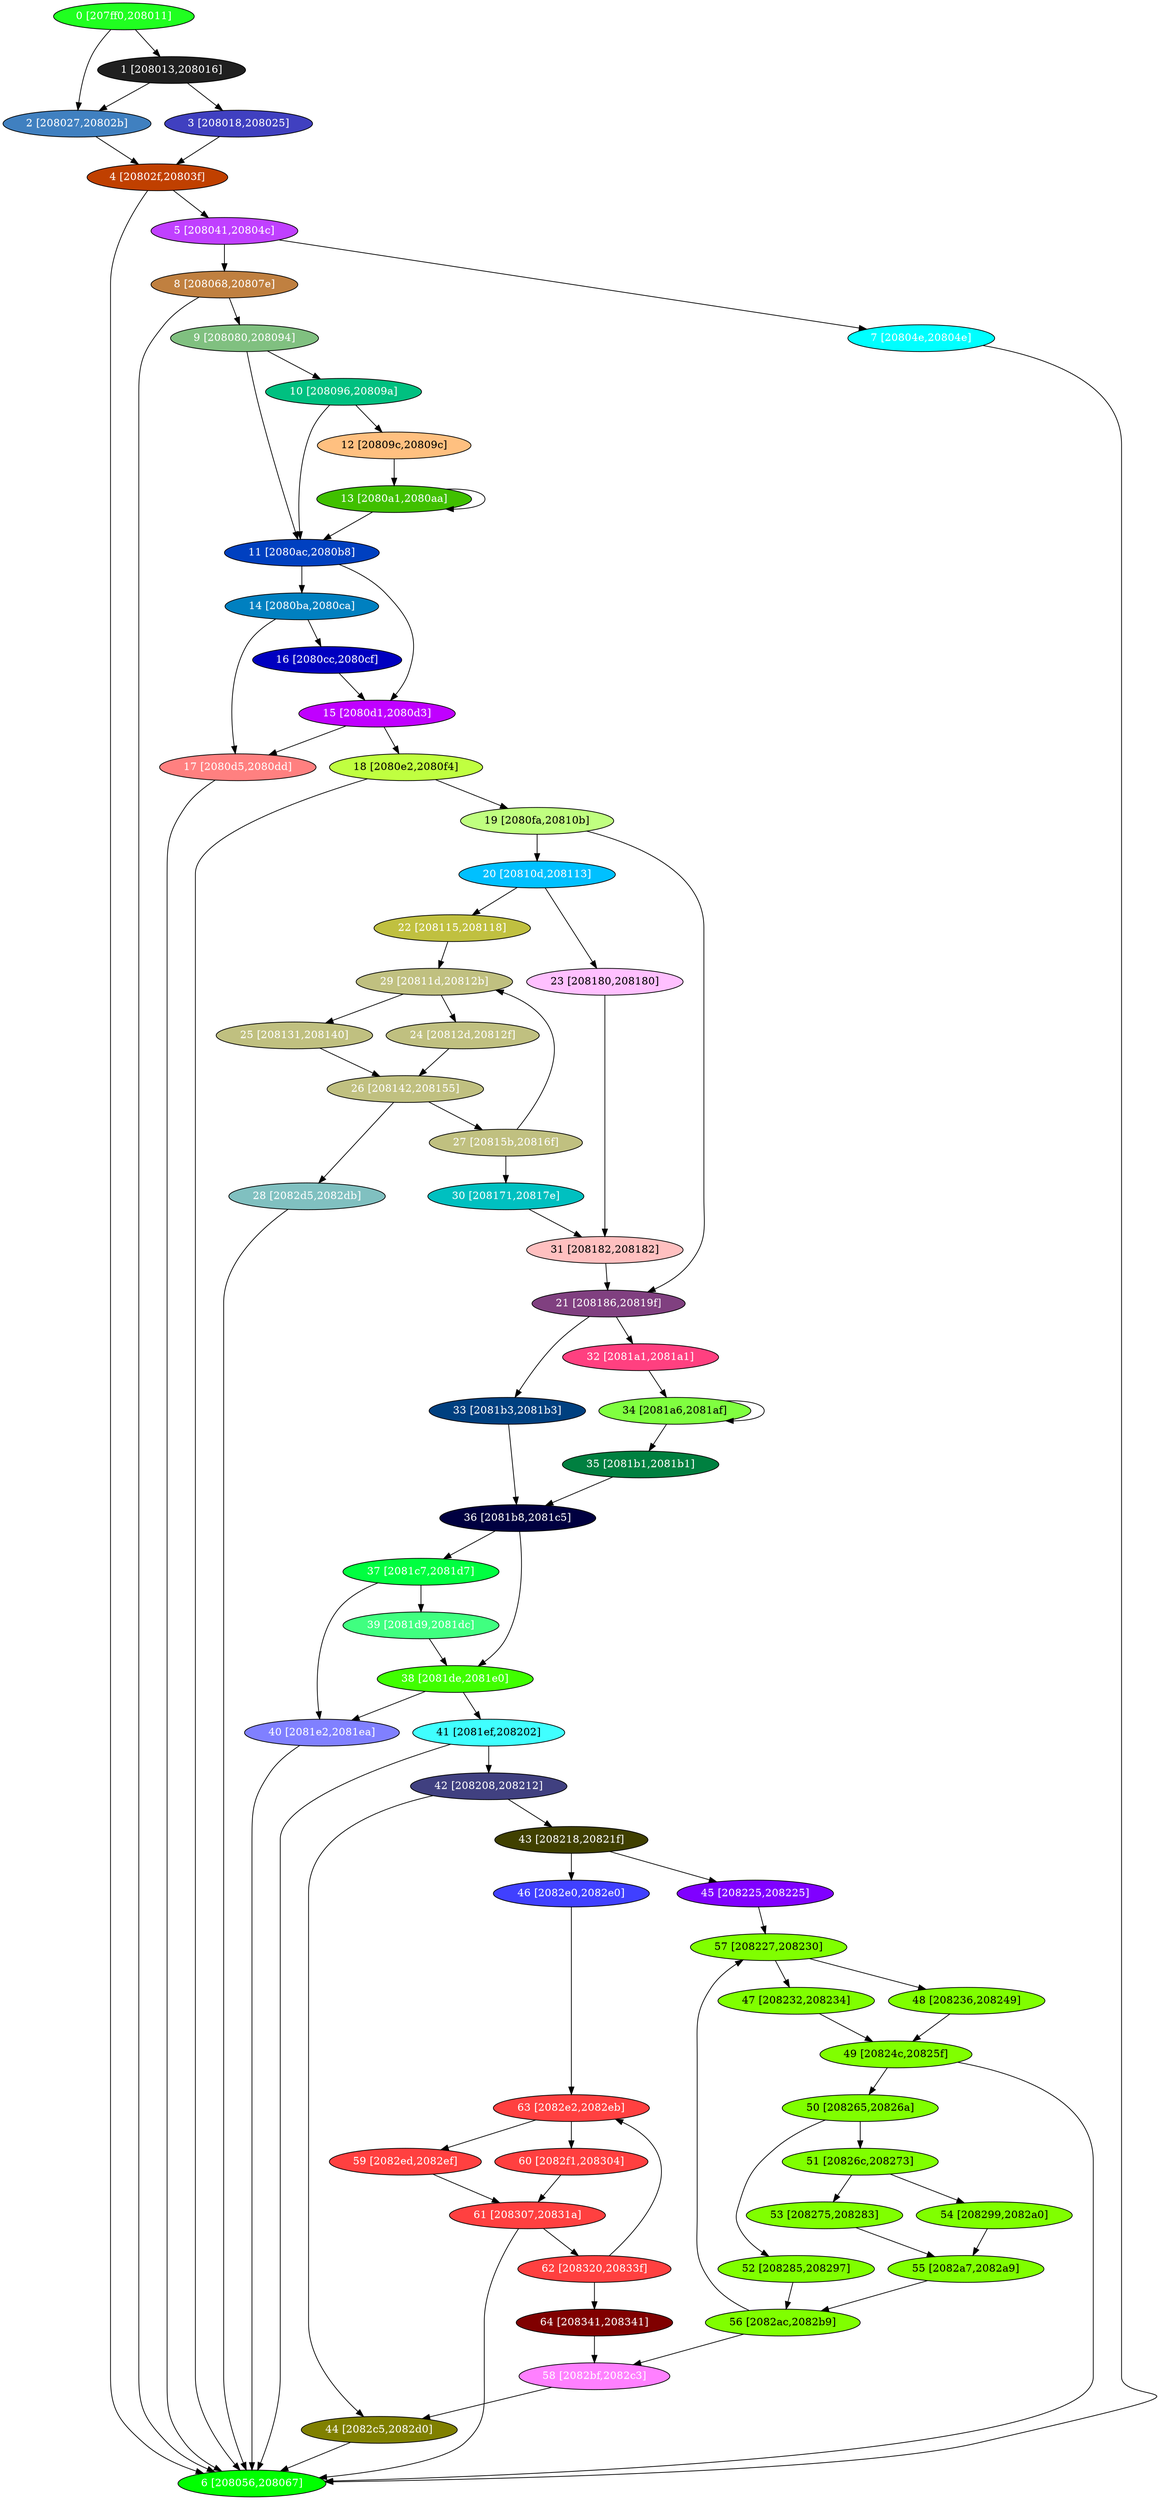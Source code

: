 diGraph libnss3{
	libnss3_0  [style=filled fillcolor="#20FF20" fontcolor="#ffffff" shape=oval label="0 [207ff0,208011]"]
	libnss3_1  [style=filled fillcolor="#202020" fontcolor="#ffffff" shape=oval label="1 [208013,208016]"]
	libnss3_2  [style=filled fillcolor="#4080C0" fontcolor="#ffffff" shape=oval label="2 [208027,20802b]"]
	libnss3_3  [style=filled fillcolor="#4040C0" fontcolor="#ffffff" shape=oval label="3 [208018,208025]"]
	libnss3_4  [style=filled fillcolor="#C04000" fontcolor="#ffffff" shape=oval label="4 [20802f,20803f]"]
	libnss3_5  [style=filled fillcolor="#C040FF" fontcolor="#ffffff" shape=oval label="5 [208041,20804c]"]
	libnss3_6  [style=filled fillcolor="#00FF00" fontcolor="#ffffff" shape=oval label="6 [208056,208067]"]
	libnss3_7  [style=filled fillcolor="#00FFFF" fontcolor="#ffffff" shape=oval label="7 [20804e,20804e]"]
	libnss3_8  [style=filled fillcolor="#C08040" fontcolor="#ffffff" shape=oval label="8 [208068,20807e]"]
	libnss3_9  [style=filled fillcolor="#80C080" fontcolor="#ffffff" shape=oval label="9 [208080,208094]"]
	libnss3_a  [style=filled fillcolor="#00C080" fontcolor="#ffffff" shape=oval label="10 [208096,20809a]"]
	libnss3_b  [style=filled fillcolor="#0040C0" fontcolor="#ffffff" shape=oval label="11 [2080ac,2080b8]"]
	libnss3_c  [style=filled fillcolor="#FFC080" fontcolor="#000000" shape=oval label="12 [20809c,20809c]"]
	libnss3_d  [style=filled fillcolor="#40C000" fontcolor="#ffffff" shape=oval label="13 [2080a1,2080aa]"]
	libnss3_e  [style=filled fillcolor="#0080C0" fontcolor="#ffffff" shape=oval label="14 [2080ba,2080ca]"]
	libnss3_f  [style=filled fillcolor="#C000FF" fontcolor="#ffffff" shape=oval label="15 [2080d1,2080d3]"]
	libnss3_10  [style=filled fillcolor="#0000C0" fontcolor="#ffffff" shape=oval label="16 [2080cc,2080cf]"]
	libnss3_11  [style=filled fillcolor="#FF8080" fontcolor="#ffffff" shape=oval label="17 [2080d5,2080dd]"]
	libnss3_12  [style=filled fillcolor="#C0FF40" fontcolor="#000000" shape=oval label="18 [2080e2,2080f4]"]
	libnss3_13  [style=filled fillcolor="#C0FF80" fontcolor="#000000" shape=oval label="19 [2080fa,20810b]"]
	libnss3_14  [style=filled fillcolor="#00C0FF" fontcolor="#ffffff" shape=oval label="20 [20810d,208113]"]
	libnss3_15  [style=filled fillcolor="#804080" fontcolor="#ffffff" shape=oval label="21 [208186,20819f]"]
	libnss3_16  [style=filled fillcolor="#C0C040" fontcolor="#ffffff" shape=oval label="22 [208115,208118]"]
	libnss3_17  [style=filled fillcolor="#FFC0FF" fontcolor="#000000" shape=oval label="23 [208180,208180]"]
	libnss3_18  [style=filled fillcolor="#C0C080" fontcolor="#ffffff" shape=oval label="24 [20812d,20812f]"]
	libnss3_19  [style=filled fillcolor="#C0C080" fontcolor="#ffffff" shape=oval label="25 [208131,208140]"]
	libnss3_1a  [style=filled fillcolor="#C0C080" fontcolor="#ffffff" shape=oval label="26 [208142,208155]"]
	libnss3_1b  [style=filled fillcolor="#C0C080" fontcolor="#ffffff" shape=oval label="27 [20815b,20816f]"]
	libnss3_1c  [style=filled fillcolor="#80C0C0" fontcolor="#ffffff" shape=oval label="28 [2082d5,2082db]"]
	libnss3_1d  [style=filled fillcolor="#C0C080" fontcolor="#ffffff" shape=oval label="29 [20811d,20812b]"]
	libnss3_1e  [style=filled fillcolor="#00C0C0" fontcolor="#ffffff" shape=oval label="30 [208171,20817e]"]
	libnss3_1f  [style=filled fillcolor="#FFC0C0" fontcolor="#000000" shape=oval label="31 [208182,208182]"]
	libnss3_20  [style=filled fillcolor="#FF4080" fontcolor="#ffffff" shape=oval label="32 [2081a1,2081a1]"]
	libnss3_21  [style=filled fillcolor="#004080" fontcolor="#ffffff" shape=oval label="33 [2081b3,2081b3]"]
	libnss3_22  [style=filled fillcolor="#80FF40" fontcolor="#000000" shape=oval label="34 [2081a6,2081af]"]
	libnss3_23  [style=filled fillcolor="#008040" fontcolor="#ffffff" shape=oval label="35 [2081b1,2081b1]"]
	libnss3_24  [style=filled fillcolor="#000040" fontcolor="#ffffff" shape=oval label="36 [2081b8,2081c5]"]
	libnss3_25  [style=filled fillcolor="#00FF40" fontcolor="#ffffff" shape=oval label="37 [2081c7,2081d7]"]
	libnss3_26  [style=filled fillcolor="#40FF00" fontcolor="#ffffff" shape=oval label="38 [2081de,2081e0]"]
	libnss3_27  [style=filled fillcolor="#40FF80" fontcolor="#ffffff" shape=oval label="39 [2081d9,2081dc]"]
	libnss3_28  [style=filled fillcolor="#8080FF" fontcolor="#ffffff" shape=oval label="40 [2081e2,2081ea]"]
	libnss3_29  [style=filled fillcolor="#40FFFF" fontcolor="#000000" shape=oval label="41 [2081ef,208202]"]
	libnss3_2a  [style=filled fillcolor="#404080" fontcolor="#ffffff" shape=oval label="42 [208208,208212]"]
	libnss3_2b  [style=filled fillcolor="#404000" fontcolor="#ffffff" shape=oval label="43 [208218,20821f]"]
	libnss3_2c  [style=filled fillcolor="#808000" fontcolor="#ffffff" shape=oval label="44 [2082c5,2082d0]"]
	libnss3_2d  [style=filled fillcolor="#8000FF" fontcolor="#ffffff" shape=oval label="45 [208225,208225]"]
	libnss3_2e  [style=filled fillcolor="#4040FF" fontcolor="#ffffff" shape=oval label="46 [2082e0,2082e0]"]
	libnss3_2f  [style=filled fillcolor="#80FF00" fontcolor="#000000" shape=oval label="47 [208232,208234]"]
	libnss3_30  [style=filled fillcolor="#80FF00" fontcolor="#000000" shape=oval label="48 [208236,208249]"]
	libnss3_31  [style=filled fillcolor="#80FF00" fontcolor="#000000" shape=oval label="49 [20824c,20825f]"]
	libnss3_32  [style=filled fillcolor="#80FF00" fontcolor="#000000" shape=oval label="50 [208265,20826a]"]
	libnss3_33  [style=filled fillcolor="#80FF00" fontcolor="#000000" shape=oval label="51 [20826c,208273]"]
	libnss3_34  [style=filled fillcolor="#80FF00" fontcolor="#000000" shape=oval label="52 [208285,208297]"]
	libnss3_35  [style=filled fillcolor="#80FF00" fontcolor="#000000" shape=oval label="53 [208275,208283]"]
	libnss3_36  [style=filled fillcolor="#80FF00" fontcolor="#000000" shape=oval label="54 [208299,2082a0]"]
	libnss3_37  [style=filled fillcolor="#80FF00" fontcolor="#000000" shape=oval label="55 [2082a7,2082a9]"]
	libnss3_38  [style=filled fillcolor="#80FF00" fontcolor="#000000" shape=oval label="56 [2082ac,2082b9]"]
	libnss3_39  [style=filled fillcolor="#80FF00" fontcolor="#000000" shape=oval label="57 [208227,208230]"]
	libnss3_3a  [style=filled fillcolor="#FF80FF" fontcolor="#ffffff" shape=oval label="58 [2082bf,2082c3]"]
	libnss3_3b  [style=filled fillcolor="#FF4040" fontcolor="#ffffff" shape=oval label="59 [2082ed,2082ef]"]
	libnss3_3c  [style=filled fillcolor="#FF4040" fontcolor="#ffffff" shape=oval label="60 [2082f1,208304]"]
	libnss3_3d  [style=filled fillcolor="#FF4040" fontcolor="#ffffff" shape=oval label="61 [208307,20831a]"]
	libnss3_3e  [style=filled fillcolor="#FF4040" fontcolor="#ffffff" shape=oval label="62 [208320,20833f]"]
	libnss3_3f  [style=filled fillcolor="#FF4040" fontcolor="#ffffff" shape=oval label="63 [2082e2,2082eb]"]
	libnss3_40  [style=filled fillcolor="#800000" fontcolor="#ffffff" shape=oval label="64 [208341,208341]"]

	libnss3_0 -> libnss3_1
	libnss3_0 -> libnss3_2
	libnss3_1 -> libnss3_2
	libnss3_1 -> libnss3_3
	libnss3_2 -> libnss3_4
	libnss3_3 -> libnss3_4
	libnss3_4 -> libnss3_5
	libnss3_4 -> libnss3_6
	libnss3_5 -> libnss3_7
	libnss3_5 -> libnss3_8
	libnss3_7 -> libnss3_6
	libnss3_8 -> libnss3_6
	libnss3_8 -> libnss3_9
	libnss3_9 -> libnss3_a
	libnss3_9 -> libnss3_b
	libnss3_a -> libnss3_b
	libnss3_a -> libnss3_c
	libnss3_b -> libnss3_e
	libnss3_b -> libnss3_f
	libnss3_c -> libnss3_d
	libnss3_d -> libnss3_b
	libnss3_d -> libnss3_d
	libnss3_e -> libnss3_10
	libnss3_e -> libnss3_11
	libnss3_f -> libnss3_11
	libnss3_f -> libnss3_12
	libnss3_10 -> libnss3_f
	libnss3_11 -> libnss3_6
	libnss3_12 -> libnss3_6
	libnss3_12 -> libnss3_13
	libnss3_13 -> libnss3_14
	libnss3_13 -> libnss3_15
	libnss3_14 -> libnss3_16
	libnss3_14 -> libnss3_17
	libnss3_15 -> libnss3_20
	libnss3_15 -> libnss3_21
	libnss3_16 -> libnss3_1d
	libnss3_17 -> libnss3_1f
	libnss3_18 -> libnss3_1a
	libnss3_19 -> libnss3_1a
	libnss3_1a -> libnss3_1b
	libnss3_1a -> libnss3_1c
	libnss3_1b -> libnss3_1d
	libnss3_1b -> libnss3_1e
	libnss3_1c -> libnss3_6
	libnss3_1d -> libnss3_18
	libnss3_1d -> libnss3_19
	libnss3_1e -> libnss3_1f
	libnss3_1f -> libnss3_15
	libnss3_20 -> libnss3_22
	libnss3_21 -> libnss3_24
	libnss3_22 -> libnss3_22
	libnss3_22 -> libnss3_23
	libnss3_23 -> libnss3_24
	libnss3_24 -> libnss3_25
	libnss3_24 -> libnss3_26
	libnss3_25 -> libnss3_27
	libnss3_25 -> libnss3_28
	libnss3_26 -> libnss3_28
	libnss3_26 -> libnss3_29
	libnss3_27 -> libnss3_26
	libnss3_28 -> libnss3_6
	libnss3_29 -> libnss3_6
	libnss3_29 -> libnss3_2a
	libnss3_2a -> libnss3_2b
	libnss3_2a -> libnss3_2c
	libnss3_2b -> libnss3_2d
	libnss3_2b -> libnss3_2e
	libnss3_2c -> libnss3_6
	libnss3_2d -> libnss3_39
	libnss3_2e -> libnss3_3f
	libnss3_2f -> libnss3_31
	libnss3_30 -> libnss3_31
	libnss3_31 -> libnss3_6
	libnss3_31 -> libnss3_32
	libnss3_32 -> libnss3_33
	libnss3_32 -> libnss3_34
	libnss3_33 -> libnss3_35
	libnss3_33 -> libnss3_36
	libnss3_34 -> libnss3_38
	libnss3_35 -> libnss3_37
	libnss3_36 -> libnss3_37
	libnss3_37 -> libnss3_38
	libnss3_38 -> libnss3_39
	libnss3_38 -> libnss3_3a
	libnss3_39 -> libnss3_2f
	libnss3_39 -> libnss3_30
	libnss3_3a -> libnss3_2c
	libnss3_3b -> libnss3_3d
	libnss3_3c -> libnss3_3d
	libnss3_3d -> libnss3_6
	libnss3_3d -> libnss3_3e
	libnss3_3e -> libnss3_3f
	libnss3_3e -> libnss3_40
	libnss3_3f -> libnss3_3b
	libnss3_3f -> libnss3_3c
	libnss3_40 -> libnss3_3a
}